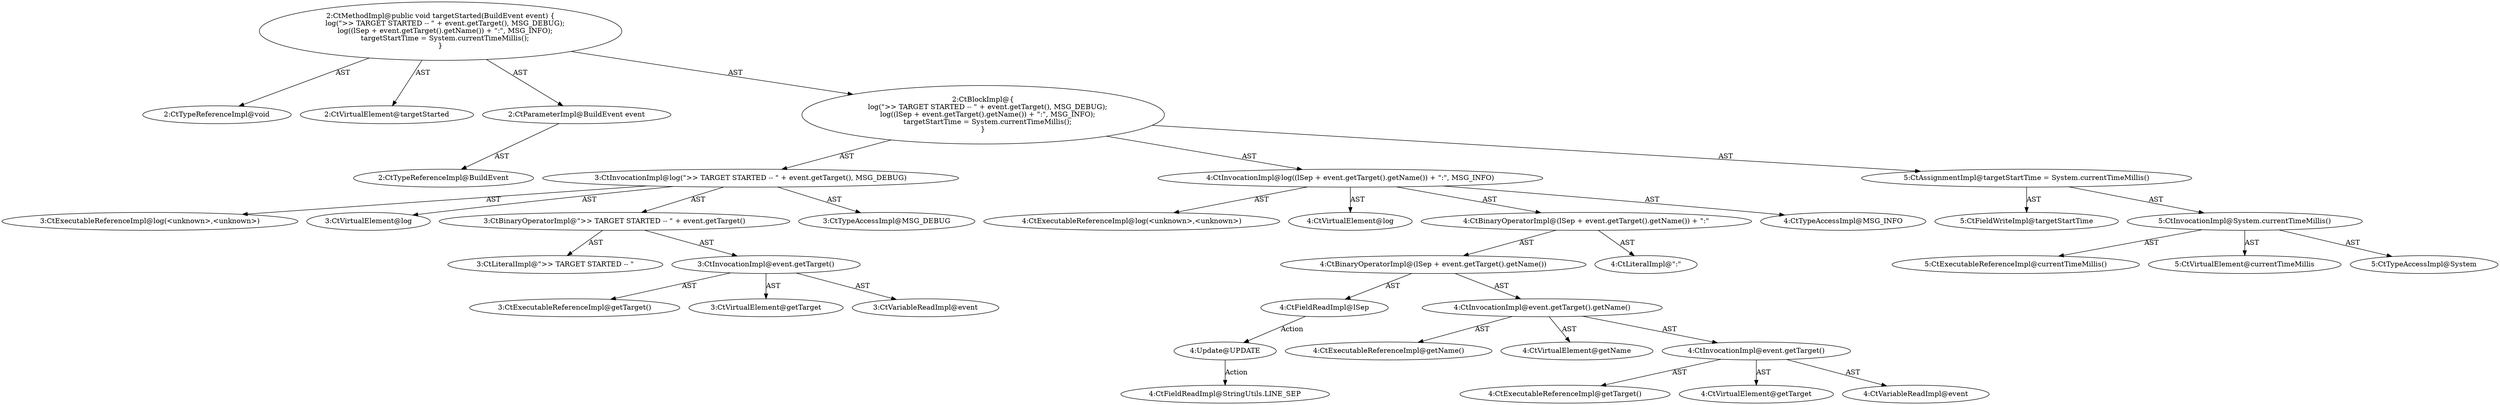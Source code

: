 digraph "targetStarted#?,BuildEvent" {
0 [label="2:CtTypeReferenceImpl@void" shape=ellipse]
1 [label="2:CtVirtualElement@targetStarted" shape=ellipse]
2 [label="2:CtParameterImpl@BuildEvent event" shape=ellipse]
3 [label="2:CtTypeReferenceImpl@BuildEvent" shape=ellipse]
4 [label="3:CtExecutableReferenceImpl@log(<unknown>,<unknown>)" shape=ellipse]
5 [label="3:CtVirtualElement@log" shape=ellipse]
6 [label="3:CtLiteralImpl@\">> TARGET STARTED -- \"" shape=ellipse]
7 [label="3:CtExecutableReferenceImpl@getTarget()" shape=ellipse]
8 [label="3:CtVirtualElement@getTarget" shape=ellipse]
9 [label="3:CtVariableReadImpl@event" shape=ellipse]
10 [label="3:CtInvocationImpl@event.getTarget()" shape=ellipse]
11 [label="3:CtBinaryOperatorImpl@\">> TARGET STARTED -- \" + event.getTarget()" shape=ellipse]
12 [label="3:CtTypeAccessImpl@MSG_DEBUG" shape=ellipse]
13 [label="3:CtInvocationImpl@log(\">> TARGET STARTED -- \" + event.getTarget(), MSG_DEBUG)" shape=ellipse]
14 [label="4:CtExecutableReferenceImpl@log(<unknown>,<unknown>)" shape=ellipse]
15 [label="4:CtVirtualElement@log" shape=ellipse]
16 [label="4:CtFieldReadImpl@lSep" shape=ellipse]
17 [label="4:CtExecutableReferenceImpl@getName()" shape=ellipse]
18 [label="4:CtVirtualElement@getName" shape=ellipse]
19 [label="4:CtExecutableReferenceImpl@getTarget()" shape=ellipse]
20 [label="4:CtVirtualElement@getTarget" shape=ellipse]
21 [label="4:CtVariableReadImpl@event" shape=ellipse]
22 [label="4:CtInvocationImpl@event.getTarget()" shape=ellipse]
23 [label="4:CtInvocationImpl@event.getTarget().getName()" shape=ellipse]
24 [label="4:CtBinaryOperatorImpl@(lSep + event.getTarget().getName())" shape=ellipse]
25 [label="4:CtLiteralImpl@\":\"" shape=ellipse]
26 [label="4:CtBinaryOperatorImpl@(lSep + event.getTarget().getName()) + \":\"" shape=ellipse]
27 [label="4:CtTypeAccessImpl@MSG_INFO" shape=ellipse]
28 [label="4:CtInvocationImpl@log((lSep + event.getTarget().getName()) + \":\", MSG_INFO)" shape=ellipse]
29 [label="5:CtFieldWriteImpl@targetStartTime" shape=ellipse]
30 [label="5:CtExecutableReferenceImpl@currentTimeMillis()" shape=ellipse]
31 [label="5:CtVirtualElement@currentTimeMillis" shape=ellipse]
32 [label="5:CtTypeAccessImpl@System" shape=ellipse]
33 [label="5:CtInvocationImpl@System.currentTimeMillis()" shape=ellipse]
34 [label="5:CtAssignmentImpl@targetStartTime = System.currentTimeMillis()" shape=ellipse]
35 [label="2:CtBlockImpl@\{
    log(\">> TARGET STARTED -- \" + event.getTarget(), MSG_DEBUG);
    log((lSep + event.getTarget().getName()) + \":\", MSG_INFO);
    targetStartTime = System.currentTimeMillis();
\}" shape=ellipse]
36 [label="2:CtMethodImpl@public void targetStarted(BuildEvent event) \{
    log(\">> TARGET STARTED -- \" + event.getTarget(), MSG_DEBUG);
    log((lSep + event.getTarget().getName()) + \":\", MSG_INFO);
    targetStartTime = System.currentTimeMillis();
\}" shape=ellipse]
37 [label="4:Update@UPDATE" shape=ellipse]
38 [label="4:CtFieldReadImpl@StringUtils.LINE_SEP" shape=ellipse]
2 -> 3 [label="AST"];
10 -> 8 [label="AST"];
10 -> 9 [label="AST"];
10 -> 7 [label="AST"];
11 -> 6 [label="AST"];
11 -> 10 [label="AST"];
13 -> 5 [label="AST"];
13 -> 4 [label="AST"];
13 -> 11 [label="AST"];
13 -> 12 [label="AST"];
16 -> 37 [label="Action"];
22 -> 20 [label="AST"];
22 -> 21 [label="AST"];
22 -> 19 [label="AST"];
23 -> 18 [label="AST"];
23 -> 22 [label="AST"];
23 -> 17 [label="AST"];
24 -> 16 [label="AST"];
24 -> 23 [label="AST"];
26 -> 24 [label="AST"];
26 -> 25 [label="AST"];
28 -> 15 [label="AST"];
28 -> 14 [label="AST"];
28 -> 26 [label="AST"];
28 -> 27 [label="AST"];
33 -> 31 [label="AST"];
33 -> 32 [label="AST"];
33 -> 30 [label="AST"];
34 -> 29 [label="AST"];
34 -> 33 [label="AST"];
35 -> 13 [label="AST"];
35 -> 28 [label="AST"];
35 -> 34 [label="AST"];
36 -> 1 [label="AST"];
36 -> 0 [label="AST"];
36 -> 2 [label="AST"];
36 -> 35 [label="AST"];
37 -> 38 [label="Action"];
}
